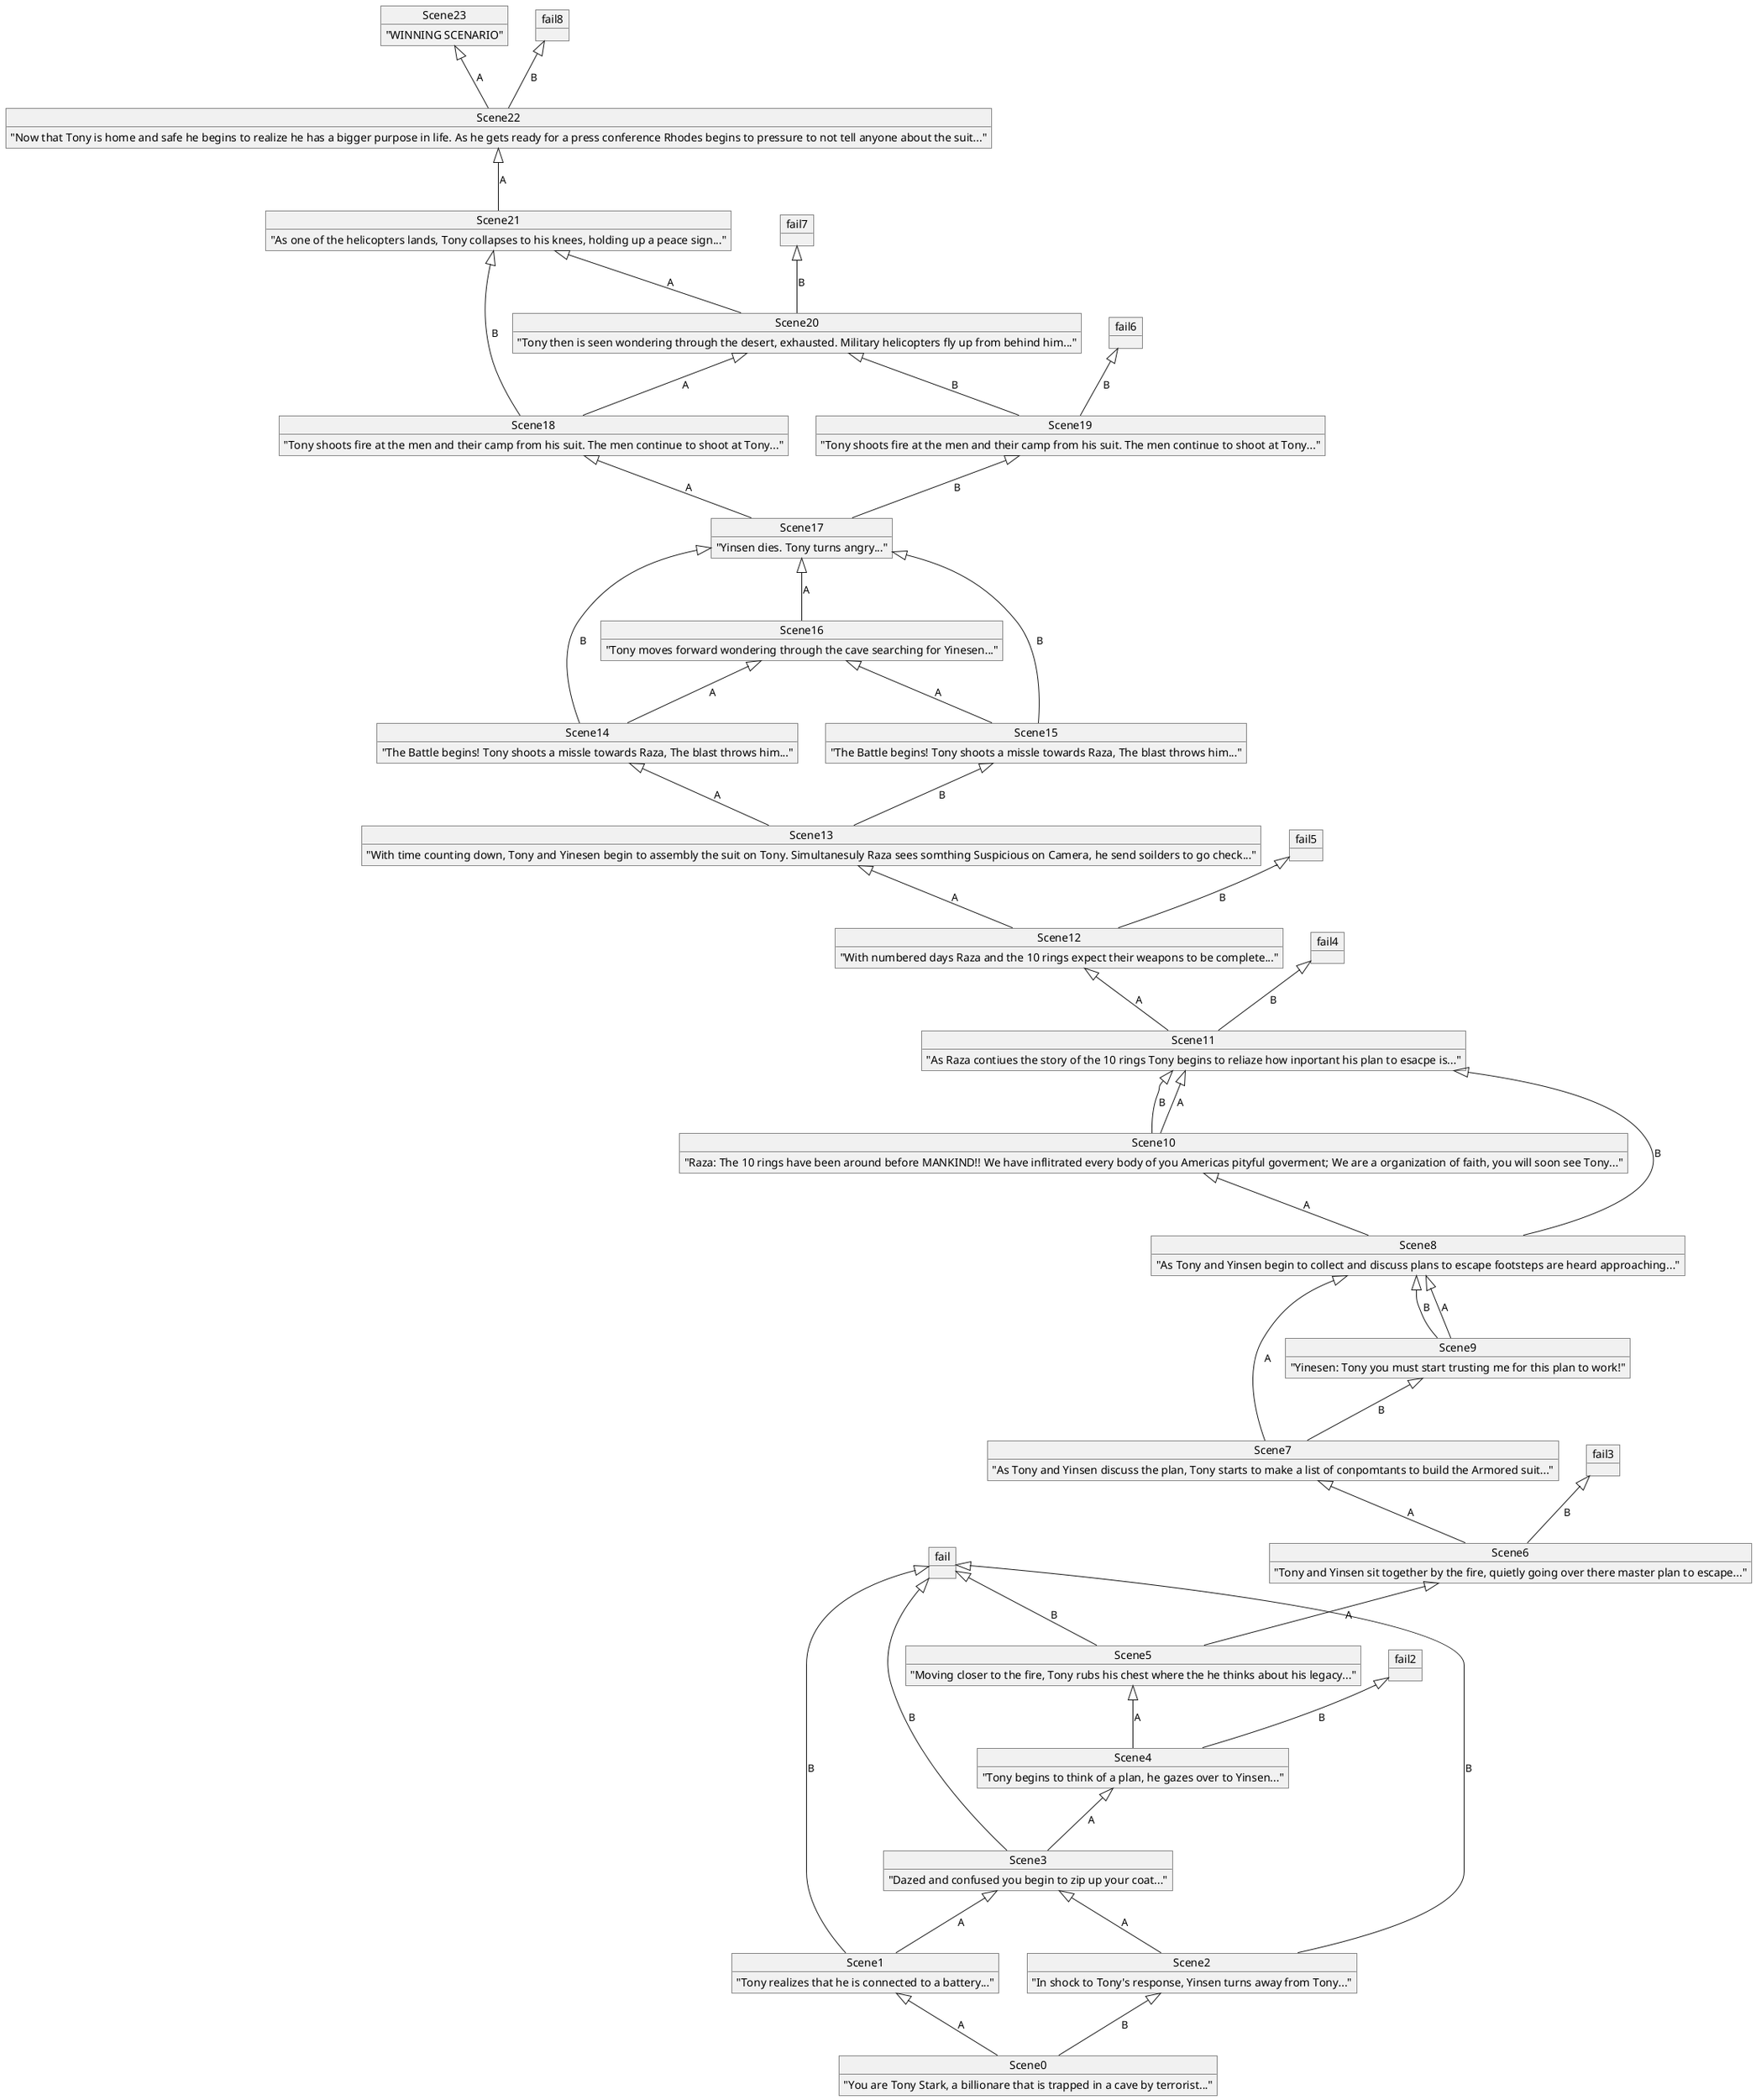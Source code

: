 @startuml
object Scene0 {
    "You are Tony Stark, a billionare that is trapped in a cave by terrorist..."
}

object Scene1 {
    "Tony realizes that he is connected to a battery..."
}

object Scene2 {
    "In shock to Tony's response, Yinsen turns away from Tony..."
}

object Scene3 {
    "Dazed and confused you begin to zip up your coat..."
}

object Scene4 {
    "Tony begins to think of a plan, he gazes over to Yinsen..."
}

object Scene5 {
    "Moving closer to the fire, Tony rubs his chest where the he thinks about his legacy..."
}

object Scene6 {
    "Tony and Yinsen sit together by the fire, quietly going over there master plan to escape..."
}

object Scene7 {
    "As Tony and Yinsen discuss the plan, Tony starts to make a list of conpomtants to build the Armored suit..."
}

object Scene8 {
    "As Tony and Yinsen begin to collect and discuss plans to escape footsteps are heard approaching..."
}

object Scene9 {
    "Yinesen: Tony you must start trusting me for this plan to work!"
}

object Scene10 {
    "Raza: The 10 rings have been around before MANKIND!! We have inflitrated every body of you Americas pityful goverment; We are a organization of faith, you will soon see Tony..."
}

object Scene11 {
    "As Raza contiues the story of the 10 rings Tony begins to reliaze how inportant his plan to esacpe is..."
}

object Scene12 {
    "With numbered days Raza and the 10 rings expect their weapons to be complete..."
}

object Scene13 {
    "With time counting down, Tony and Yinesen begin to assembly the suit on Tony. Simultanesuly Raza sees somthing Suspicious on Camera, he send soilders to go check..."
}

object Scene14 {
    "The Battle begins! Tony shoots a missle towards Raza, The blast throws him..."
}

object Scene15 {
    "The Battle begins! Tony shoots a missle towards Raza, The blast throws him..."
}

object Scene16 {
    "Tony moves forward wondering through the cave searching for Yinesen..."
}

object Scene17 {
    "Yinsen dies. Tony turns angry..."
}

object Scene18 {
    "Tony shoots fire at the men and their camp from his suit. The men continue to shoot at Tony..."
}

object Scene19 {
    "Tony shoots fire at the men and their camp from his suit. The men continue to shoot at Tony..."
}

object Scene20 {
    "Tony then is seen wondering through the desert, exhausted. Military helicopters fly up from behind him..."
}

object Scene21 {
    "As one of the helicopters lands, Tony collapses to his knees, holding up a peace sign..."
}

object Scene22 {
    "Now that Tony is home and safe he begins to realize he has a bigger purpose in life. As he gets ready for a press conference Rhodes begins to pressure to not tell anyone about the suit..."
}

object Scene23 {
    "WINNING SCENARIO"
}

object fail
object fail2
object fail3
object fail4
object fail5
object fail6
object fail7
object fail8





Scene1 <|-- Scene0 : A
Scene2 <|-- Scene0 : B
Scene3 <|-- Scene1 : A
fail   <|-- Scene1 : B
Scene3 <|-- Scene2 : A
fail   <|-- Scene2 : B
Scene4 <|-- Scene3 : A
fail   <|-- Scene3 : B
Scene5 <|-- Scene4 : A
fail2  <|-- Scene4 : B
Scene6 <|-- Scene5 : A
fail   <|-- Scene5 : B
Scene7 <|-- Scene6 : A
fail3  <|-- Scene6 : B
Scene8 <|-- Scene7 : A
Scene9 <|-- Scene7 : B
Scene10 <|-- Scene8 : A
Scene11 <|-- Scene8 : B
Scene8  <|-- Scene9 : A
Scene8  <|-- Scene9 : B
Scene11 <|-- Scene10 : A
Scene11 <|-- Scene10 : B
Scene12 <|-- Scene11 : A
fail4   <|-- Scene11 : B
Scene13 <|-- Scene12 : A
fail5   <|-- Scene12 : B
Scene14 <|-- Scene13 : A
Scene15 <|-- Scene13 : B
Scene16 <|-- Scene14 : A
Scene17 <|-- Scene14 : B
Scene16 <|-- Scene15 : A
Scene17 <|-- Scene15 : B
Scene17 <|-- Scene16 : A
Scene18 <|-- Scene17 : A
Scene19 <|-- Scene17 : B
Scene20 <|-- Scene18 : A
Scene21 <|-- Scene18 : B
Scene20 <|-- Scene19 : B
fail6   <|-- Scene19 : B
Scene21 <|-- Scene20 : A
fail7   <|-- Scene20 : B
Scene22 <|-- Scene21 : A
Scene23 <|-- Scene22 : A
fail8   <|-- Scene22 : B










@enduml
